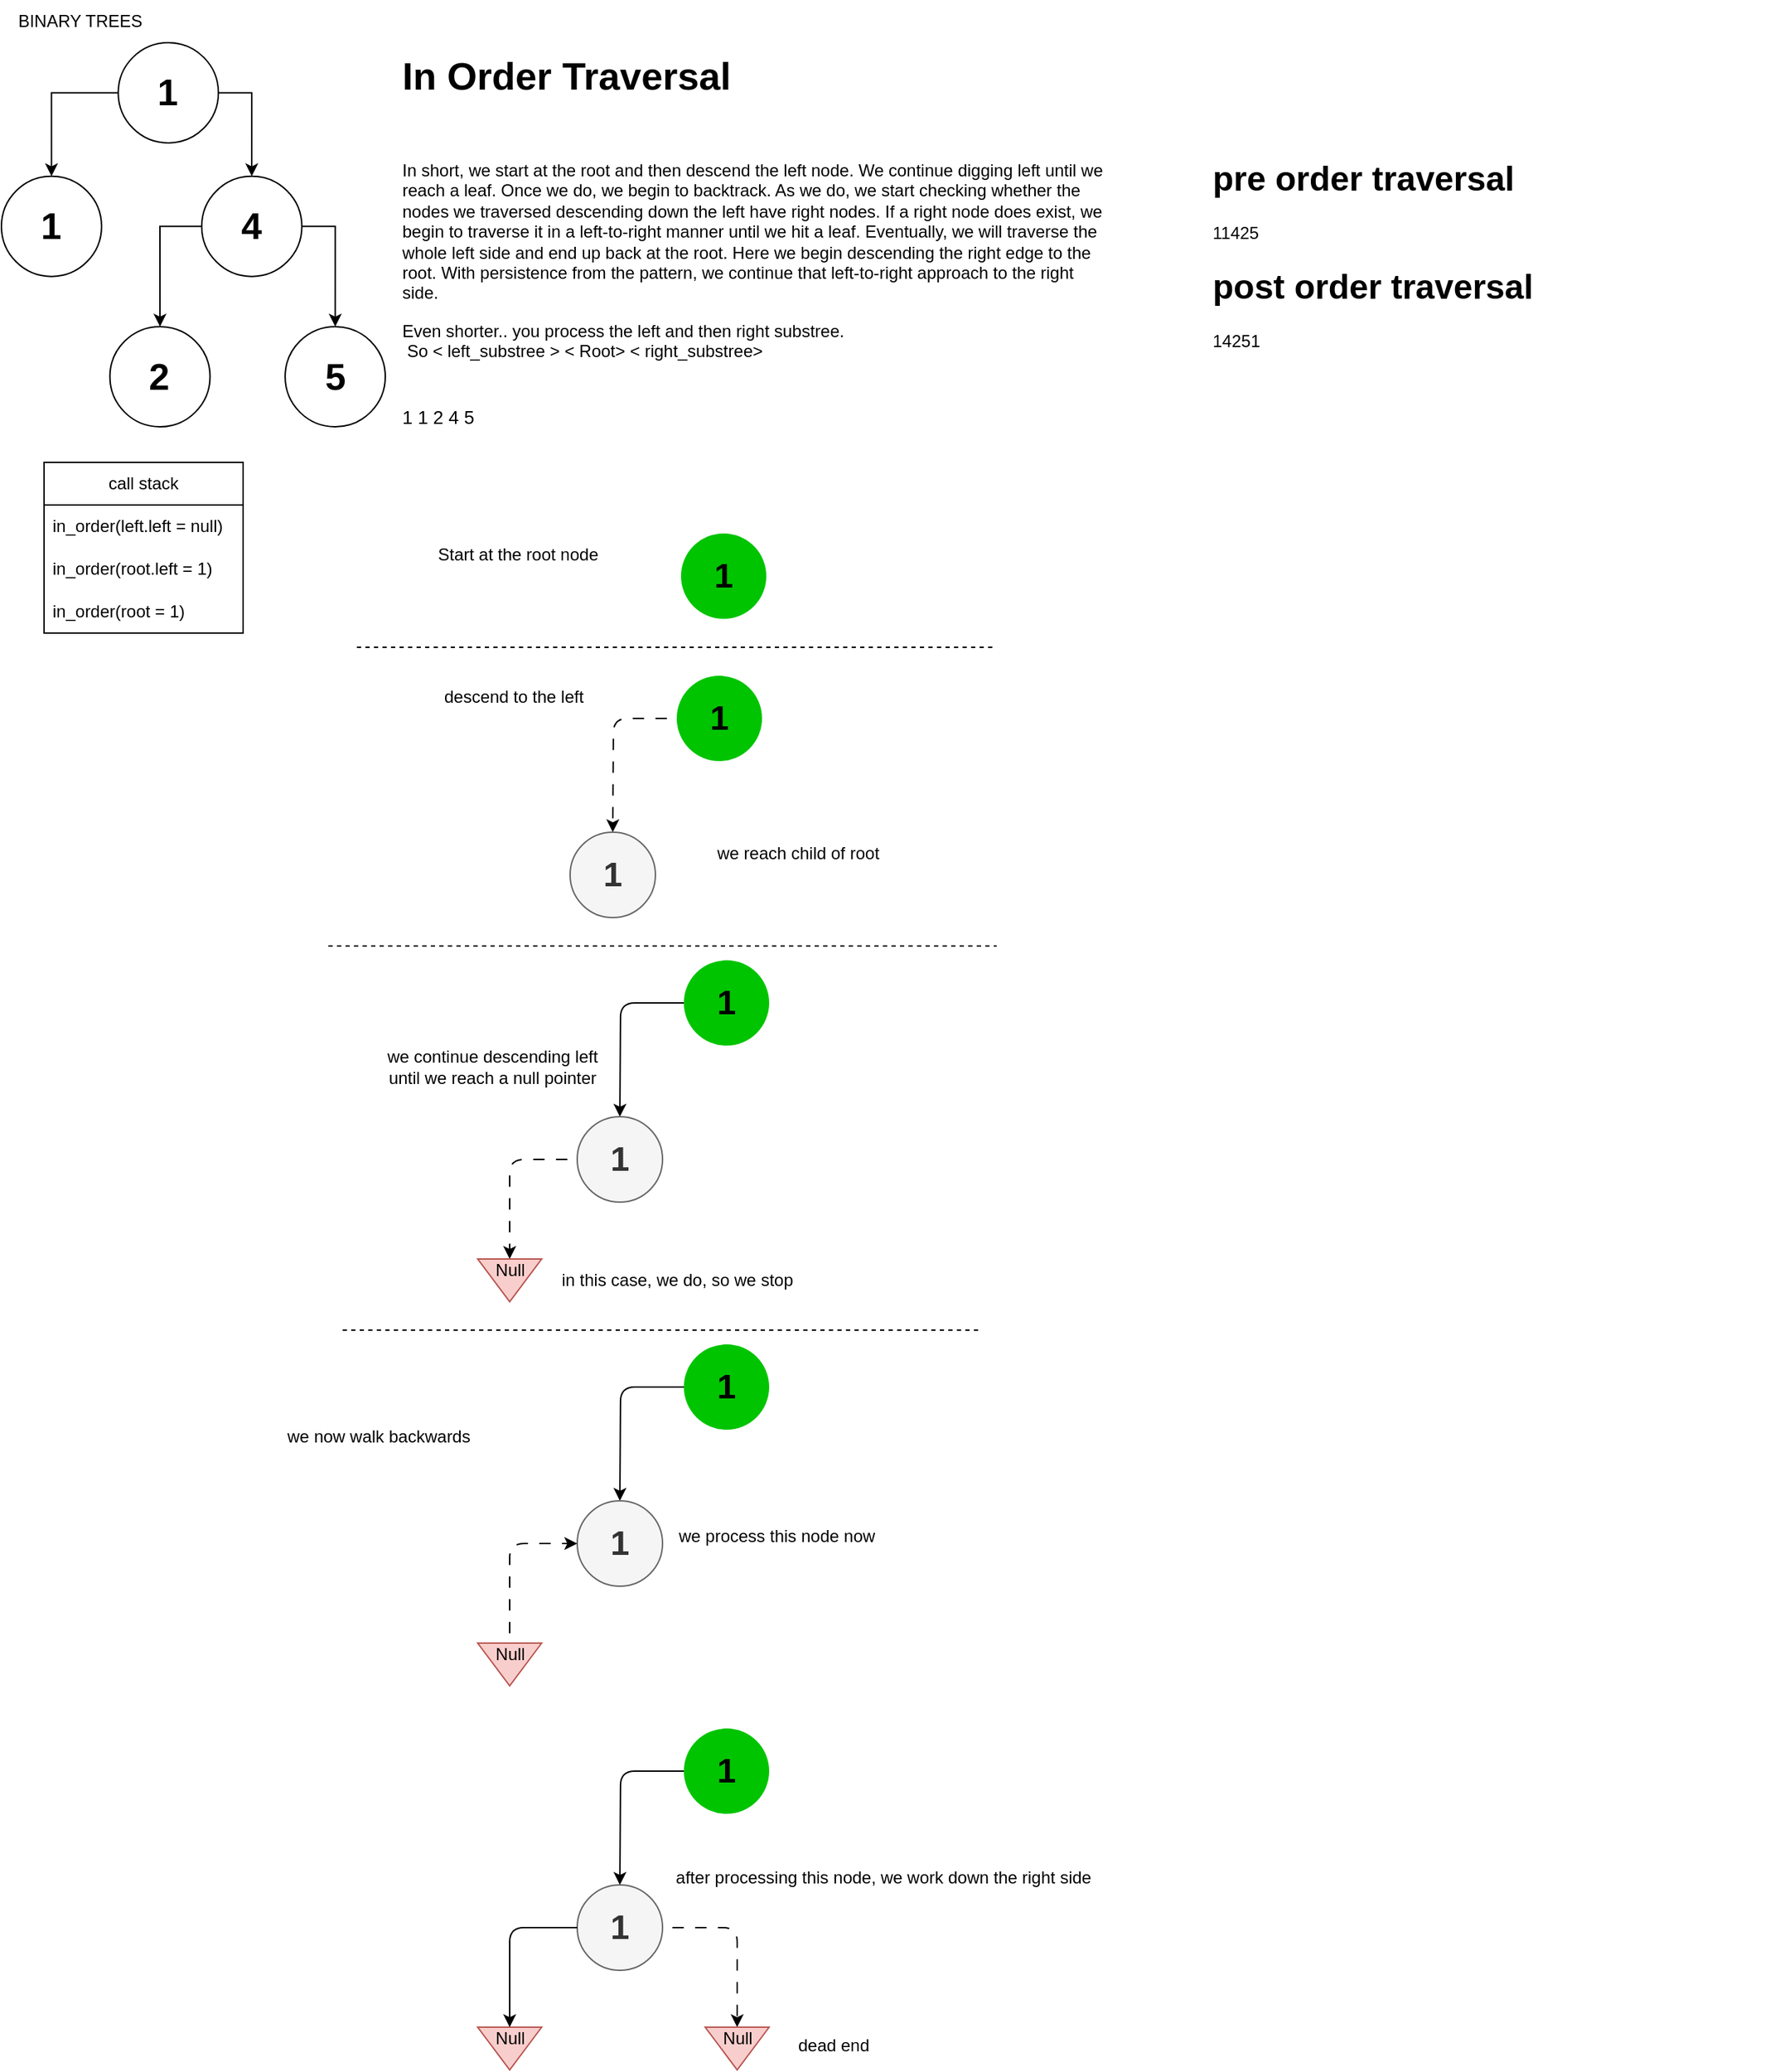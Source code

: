 <mxfile version="26.1.3">
  <diagram name="Page-1" id="28c0V_zp-TiMR2vPcXUR">
    <mxGraphModel dx="1056" dy="723" grid="1" gridSize="10" guides="1" tooltips="1" connect="1" arrows="1" fold="1" page="1" pageScale="1" pageWidth="850" pageHeight="1100" math="0" shadow="0">
      <root>
        <mxCell id="0" />
        <mxCell id="1" parent="0" />
        <mxCell id="guaXYUS1TbYIzlUZuqkM-14" value="&lt;br&gt;&lt;h1&gt;pre order traversal&lt;/h1&gt; 11425&lt;br&gt;&lt;h1&gt;post order traversal&lt;/h1&gt; 14251" style="text;whiteSpace=wrap;html=1;" parent="1" vertex="1">
          <mxGeometry x="860" y="80" width="400" height="180" as="geometry" />
        </mxCell>
        <mxCell id="guaXYUS1TbYIzlUZuqkM-16" value="BINARY TREES" style="text;html=1;align=center;verticalAlign=middle;resizable=0;points=[];autosize=1;strokeColor=none;fillColor=none;" parent="1" vertex="1">
          <mxGeometry x="10" y="5" width="110" height="30" as="geometry" />
        </mxCell>
        <mxCell id="guaXYUS1TbYIzlUZuqkM-18" value="&lt;h1&gt;&lt;font style=&quot;font-size: 13px;&quot; face=&quot;Helvetica&quot;&gt; &lt;/font&gt;&lt;font style=&quot;font-size: 27px;&quot; face=&quot;Helvetica&quot;&gt;In Order Traversal &lt;/font&gt;&lt;/h1&gt;&lt;p style=&quot;margin-left: 0px;&quot; align=&quot;left&quot;&gt;&lt;font style=&quot;line-height: 70%; font-size: 11px;&quot; face=&quot;Helvetica&quot;&gt;&lt;br&gt;&lt;/font&gt;&lt;/p&gt;&lt;p style=&quot;margin-left: 0px;&quot; align=&quot;left&quot;&gt;&lt;font face=&quot;Helvetica&quot;&gt;In short, we start at the root and then descend the left node. We continue digging left until we reach a leaf. Once we do, we begin to backtrack. As we do, we start checking whether the nodes we traversed descending down the left have right nodes. If a right node does exist, we begin to traverse it in a left-to-right manner until we hit a leaf. Eventually, we will traverse the whole left side and end up back at the root. Here we begin descending the right edge to the root. With persistence from the pattern, we continue that left-to-right approach to the right side.&lt;/font&gt;&lt;/p&gt;&lt;div&gt;&lt;font face=&quot;Helvetica&quot;&gt;Even shorter.. you process the left and then right substree.&lt;/font&gt;&lt;/div&gt;&lt;div&gt;&lt;font face=&quot;Helvetica&quot;&gt;&amp;nbsp;So &amp;lt; left_substree &amp;gt; &amp;lt; Root&amp;gt; &amp;lt; right_substree&amp;gt;&lt;/font&gt;&lt;/div&gt;&lt;div&gt;&lt;font style=&quot;font-size: 13px;&quot; face=&quot;Helvetica&quot;&gt;&lt;br&gt;&lt;/font&gt;&lt;/div&gt;&lt;div&gt;&lt;font style=&quot;font-size: 13px;&quot; face=&quot;Helvetica&quot;&gt;&lt;br&gt;&lt;/font&gt;&lt;/div&gt;&lt;div&gt;&lt;font style=&quot;font-size: 13px;&quot; face=&quot;Helvetica&quot;&gt;1 1 2 4 5&lt;/font&gt;&lt;/div&gt;" style="text;whiteSpace=wrap;html=1;" parent="1" vertex="1">
          <mxGeometry x="290" y="20" width="500" height="280" as="geometry" />
        </mxCell>
        <mxCell id="guaXYUS1TbYIzlUZuqkM-19" value="" style="group" parent="1" vertex="1" connectable="0">
          <mxGeometry x="10" y="35" width="270" height="270" as="geometry" />
        </mxCell>
        <mxCell id="guaXYUS1TbYIzlUZuqkM-20" style="edgeStyle=orthogonalEdgeStyle;rounded=0;orthogonalLoop=1;jettySize=auto;html=1;exitX=1;exitY=0.5;exitDx=0;exitDy=0;entryX=0.5;entryY=0;entryDx=0;entryDy=0;" parent="guaXYUS1TbYIzlUZuqkM-19" source="guaXYUS1TbYIzlUZuqkM-22" target="guaXYUS1TbYIzlUZuqkM-25" edge="1">
          <mxGeometry relative="1" as="geometry" />
        </mxCell>
        <mxCell id="guaXYUS1TbYIzlUZuqkM-21" style="edgeStyle=orthogonalEdgeStyle;rounded=0;orthogonalLoop=1;jettySize=auto;html=1;exitX=0;exitY=0.5;exitDx=0;exitDy=0;entryX=0.5;entryY=0;entryDx=0;entryDy=0;" parent="guaXYUS1TbYIzlUZuqkM-19" source="guaXYUS1TbYIzlUZuqkM-22" target="guaXYUS1TbYIzlUZuqkM-26" edge="1">
          <mxGeometry relative="1" as="geometry" />
        </mxCell>
        <mxCell id="guaXYUS1TbYIzlUZuqkM-22" value="1" style="ellipse;whiteSpace=wrap;html=1;aspect=fixed;fontSize=26;fontStyle=1" parent="guaXYUS1TbYIzlUZuqkM-19" vertex="1">
          <mxGeometry x="82.174" width="70.435" height="70.435" as="geometry" />
        </mxCell>
        <mxCell id="guaXYUS1TbYIzlUZuqkM-23" style="edgeStyle=orthogonalEdgeStyle;rounded=0;orthogonalLoop=1;jettySize=auto;html=1;exitX=1;exitY=0.5;exitDx=0;exitDy=0;entryX=0.5;entryY=0;entryDx=0;entryDy=0;" parent="guaXYUS1TbYIzlUZuqkM-19" source="guaXYUS1TbYIzlUZuqkM-25" target="guaXYUS1TbYIzlUZuqkM-27" edge="1">
          <mxGeometry relative="1" as="geometry" />
        </mxCell>
        <mxCell id="guaXYUS1TbYIzlUZuqkM-24" style="edgeStyle=orthogonalEdgeStyle;rounded=0;orthogonalLoop=1;jettySize=auto;html=1;exitX=0;exitY=0.5;exitDx=0;exitDy=0;" parent="guaXYUS1TbYIzlUZuqkM-19" source="guaXYUS1TbYIzlUZuqkM-25" target="guaXYUS1TbYIzlUZuqkM-28" edge="1">
          <mxGeometry relative="1" as="geometry" />
        </mxCell>
        <mxCell id="guaXYUS1TbYIzlUZuqkM-25" value="4" style="ellipse;whiteSpace=wrap;html=1;aspect=fixed;fontSize=26;fontStyle=1" parent="guaXYUS1TbYIzlUZuqkM-19" vertex="1">
          <mxGeometry x="140.87" y="93.913" width="70.435" height="70.435" as="geometry" />
        </mxCell>
        <mxCell id="guaXYUS1TbYIzlUZuqkM-26" value="1" style="ellipse;whiteSpace=wrap;html=1;aspect=fixed;fontSize=26;fontStyle=1" parent="guaXYUS1TbYIzlUZuqkM-19" vertex="1">
          <mxGeometry y="93.913" width="70.435" height="70.435" as="geometry" />
        </mxCell>
        <mxCell id="guaXYUS1TbYIzlUZuqkM-27" value="5" style="ellipse;whiteSpace=wrap;html=1;aspect=fixed;fontSize=26;fontStyle=1" parent="guaXYUS1TbYIzlUZuqkM-19" vertex="1">
          <mxGeometry x="199.565" y="199.565" width="70.435" height="70.435" as="geometry" />
        </mxCell>
        <mxCell id="guaXYUS1TbYIzlUZuqkM-28" value="2" style="ellipse;whiteSpace=wrap;html=1;aspect=fixed;fontSize=26;fontStyle=1" parent="guaXYUS1TbYIzlUZuqkM-19" vertex="1">
          <mxGeometry x="76.304" y="199.565" width="70.435" height="70.435" as="geometry" />
        </mxCell>
        <mxCell id="guaXYUS1TbYIzlUZuqkM-41" value="" style="group;movable=1;resizable=1;rotatable=1;deletable=1;editable=1;locked=0;connectable=1;" parent="1" vertex="1" connectable="0">
          <mxGeometry x="303" y="380" width="245" height="60" as="geometry" />
        </mxCell>
        <mxCell id="guaXYUS1TbYIzlUZuqkM-29" value="Start at the root node" style="text;html=1;align=center;verticalAlign=middle;resizable=1;points=[];autosize=1;strokeColor=none;fillColor=none;movable=1;rotatable=1;deletable=1;editable=1;locked=0;connectable=1;" parent="guaXYUS1TbYIzlUZuqkM-41" vertex="1">
          <mxGeometry width="140" height="30" as="geometry" />
        </mxCell>
        <mxCell id="guaXYUS1TbYIzlUZuqkM-1" value="1" style="ellipse;whiteSpace=wrap;html=1;aspect=fixed;fillColor=#00C400;strokeColor=none;gradientColor=none;fontStyle=1;fontSize=24;movable=1;resizable=1;rotatable=1;deletable=1;editable=1;locked=0;connectable=1;" parent="guaXYUS1TbYIzlUZuqkM-41" vertex="1">
          <mxGeometry x="185" width="60" height="60" as="geometry" />
        </mxCell>
        <mxCell id="guaXYUS1TbYIzlUZuqkM-42" value="" style="group" parent="1" vertex="1" connectable="0">
          <mxGeometry x="310" y="480" width="330" height="170" as="geometry" />
        </mxCell>
        <mxCell id="guaXYUS1TbYIzlUZuqkM-35" value="descend to the left" style="text;html=1;align=center;verticalAlign=middle;resizable=0;points=[];autosize=1;strokeColor=none;fillColor=none;" parent="guaXYUS1TbYIzlUZuqkM-42" vertex="1">
          <mxGeometry width="120" height="30" as="geometry" />
        </mxCell>
        <mxCell id="guaXYUS1TbYIzlUZuqkM-36" style="edgeStyle=orthogonalEdgeStyle;rounded=1;orthogonalLoop=1;jettySize=auto;html=1;exitX=0;exitY=0.5;exitDx=0;exitDy=0;curved=0;flowAnimation=1;" parent="guaXYUS1TbYIzlUZuqkM-42" source="guaXYUS1TbYIzlUZuqkM-37" edge="1">
          <mxGeometry relative="1" as="geometry">
            <mxPoint x="130" y="110" as="targetPoint" />
          </mxGeometry>
        </mxCell>
        <mxCell id="guaXYUS1TbYIzlUZuqkM-37" value="1" style="ellipse;whiteSpace=wrap;html=1;aspect=fixed;fillColor=#00C400;strokeColor=none;gradientColor=none;fontStyle=1;fontSize=24;" parent="guaXYUS1TbYIzlUZuqkM-42" vertex="1">
          <mxGeometry x="175" width="60" height="60" as="geometry" />
        </mxCell>
        <mxCell id="guaXYUS1TbYIzlUZuqkM-38" value="1" style="ellipse;whiteSpace=wrap;html=1;aspect=fixed;fillColor=#f5f5f5;strokeColor=#666666;fontStyle=1;fontSize=24;fontColor=#333333;" parent="guaXYUS1TbYIzlUZuqkM-42" vertex="1">
          <mxGeometry x="100" y="110" width="60" height="60" as="geometry" />
        </mxCell>
        <mxCell id="guaXYUS1TbYIzlUZuqkM-39" value="we reach child of root" style="text;html=1;align=center;verticalAlign=middle;resizable=0;points=[];autosize=1;strokeColor=none;fillColor=none;" parent="guaXYUS1TbYIzlUZuqkM-42" vertex="1">
          <mxGeometry x="190" y="110" width="140" height="30" as="geometry" />
        </mxCell>
        <mxCell id="guaXYUS1TbYIzlUZuqkM-65" value="" style="group" parent="1" vertex="1" connectable="0">
          <mxGeometry x="270" y="680" width="310" height="240" as="geometry" />
        </mxCell>
        <mxCell id="guaXYUS1TbYIzlUZuqkM-44" value="we continue descending left &lt;br&gt;until we reach a null pointer" style="text;html=1;align=center;verticalAlign=middle;resizable=0;points=[];autosize=1;strokeColor=none;fillColor=none;" parent="guaXYUS1TbYIzlUZuqkM-65" vertex="1">
          <mxGeometry y="55" width="170" height="40" as="geometry" />
        </mxCell>
        <mxCell id="guaXYUS1TbYIzlUZuqkM-45" style="edgeStyle=orthogonalEdgeStyle;rounded=1;orthogonalLoop=1;jettySize=auto;html=1;exitX=0;exitY=0.5;exitDx=0;exitDy=0;curved=0;flowAnimation=0;" parent="guaXYUS1TbYIzlUZuqkM-65" source="guaXYUS1TbYIzlUZuqkM-46" edge="1">
          <mxGeometry relative="1" as="geometry">
            <mxPoint x="175" y="110" as="targetPoint" />
          </mxGeometry>
        </mxCell>
        <mxCell id="guaXYUS1TbYIzlUZuqkM-46" value="1" style="ellipse;whiteSpace=wrap;html=1;aspect=fixed;fillColor=#00C400;strokeColor=none;gradientColor=none;fontStyle=1;fontSize=24;" parent="guaXYUS1TbYIzlUZuqkM-65" vertex="1">
          <mxGeometry x="220" width="60" height="60" as="geometry" />
        </mxCell>
        <mxCell id="guaXYUS1TbYIzlUZuqkM-47" value="1" style="ellipse;whiteSpace=wrap;html=1;aspect=fixed;fillColor=#f5f5f5;strokeColor=#666666;fontStyle=1;fontSize=24;fontColor=#333333;" parent="guaXYUS1TbYIzlUZuqkM-65" vertex="1">
          <mxGeometry x="145" y="110" width="60" height="60" as="geometry" />
        </mxCell>
        <mxCell id="guaXYUS1TbYIzlUZuqkM-52" value="" style="edgeStyle=orthogonalEdgeStyle;rounded=1;orthogonalLoop=1;jettySize=auto;html=1;exitX=0;exitY=0.5;exitDx=0;exitDy=0;flowAnimation=1;curved=0;entryX=0;entryY=0.5;entryDx=0;entryDy=0;" parent="guaXYUS1TbYIzlUZuqkM-65" source="guaXYUS1TbYIzlUZuqkM-47" target="guaXYUS1TbYIzlUZuqkM-59" edge="1">
          <mxGeometry relative="1" as="geometry">
            <mxPoint x="90" y="200" as="targetPoint" />
            <mxPoint x="145" y="140" as="sourcePoint" />
          </mxGeometry>
        </mxCell>
        <mxCell id="guaXYUS1TbYIzlUZuqkM-62" value="" style="group" parent="guaXYUS1TbYIzlUZuqkM-65" vertex="1" connectable="0">
          <mxGeometry x="75" y="210" width="45" height="30" as="geometry" />
        </mxCell>
        <mxCell id="guaXYUS1TbYIzlUZuqkM-59" value="" style="triangle;whiteSpace=wrap;html=1;rotation=90;fillColor=#f8cecc;strokeColor=#b85450;" parent="guaXYUS1TbYIzlUZuqkM-62" vertex="1">
          <mxGeometry x="7.5" y="-7.5" width="30" height="45" as="geometry" />
        </mxCell>
        <mxCell id="guaXYUS1TbYIzlUZuqkM-61" value="Null" style="text;html=1;align=center;verticalAlign=middle;whiteSpace=wrap;rounded=0;" parent="guaXYUS1TbYIzlUZuqkM-62" vertex="1">
          <mxGeometry x="7.5" width="30" height="15" as="geometry" />
        </mxCell>
        <mxCell id="guaXYUS1TbYIzlUZuqkM-63" value="in this case, we do, so we stop" style="text;html=1;align=center;verticalAlign=middle;resizable=0;points=[];autosize=1;strokeColor=none;fillColor=none;" parent="guaXYUS1TbYIzlUZuqkM-65" vertex="1">
          <mxGeometry x="120" y="210" width="190" height="30" as="geometry" />
        </mxCell>
        <mxCell id="PHoDI3Z7Dd6WKzNwkaG9-5" value="call stack" style="swimlane;fontStyle=0;childLayout=stackLayout;horizontal=1;startSize=30;horizontalStack=0;resizeParent=1;resizeParentMax=0;resizeLast=0;collapsible=1;marginBottom=0;whiteSpace=wrap;html=1;" vertex="1" parent="1">
          <mxGeometry x="40" y="330" width="140" height="120" as="geometry" />
        </mxCell>
        <mxCell id="PHoDI3Z7Dd6WKzNwkaG9-6" value="in_order(left.left = null)" style="text;strokeColor=none;fillColor=none;align=left;verticalAlign=middle;spacingLeft=4;spacingRight=4;overflow=hidden;points=[[0,0.5],[1,0.5]];portConstraint=eastwest;rotatable=0;whiteSpace=wrap;html=1;" vertex="1" parent="PHoDI3Z7Dd6WKzNwkaG9-5">
          <mxGeometry y="30" width="140" height="30" as="geometry" />
        </mxCell>
        <mxCell id="PHoDI3Z7Dd6WKzNwkaG9-7" value="in_order(root.left = 1)" style="text;strokeColor=none;fillColor=none;align=left;verticalAlign=middle;spacingLeft=4;spacingRight=4;overflow=hidden;points=[[0,0.5],[1,0.5]];portConstraint=eastwest;rotatable=0;whiteSpace=wrap;html=1;" vertex="1" parent="PHoDI3Z7Dd6WKzNwkaG9-5">
          <mxGeometry y="60" width="140" height="30" as="geometry" />
        </mxCell>
        <mxCell id="PHoDI3Z7Dd6WKzNwkaG9-8" value="in_order(root = 1)" style="text;strokeColor=none;fillColor=none;align=left;verticalAlign=middle;spacingLeft=4;spacingRight=4;overflow=hidden;points=[[0,0.5],[1,0.5]];portConstraint=eastwest;rotatable=0;whiteSpace=wrap;html=1;" vertex="1" parent="PHoDI3Z7Dd6WKzNwkaG9-5">
          <mxGeometry y="90" width="140" height="30" as="geometry" />
        </mxCell>
        <mxCell id="PHoDI3Z7Dd6WKzNwkaG9-9" value="" style="endArrow=none;dashed=1;html=1;rounded=0;" edge="1" parent="1">
          <mxGeometry width="50" height="50" relative="1" as="geometry">
            <mxPoint x="260" y="460" as="sourcePoint" />
            <mxPoint x="710" y="460" as="targetPoint" />
          </mxGeometry>
        </mxCell>
        <mxCell id="PHoDI3Z7Dd6WKzNwkaG9-10" value="" style="endArrow=none;dashed=1;html=1;rounded=0;" edge="1" parent="1">
          <mxGeometry width="50" height="50" relative="1" as="geometry">
            <mxPoint x="240" y="670" as="sourcePoint" />
            <mxPoint x="710" y="670" as="targetPoint" />
          </mxGeometry>
        </mxCell>
        <mxCell id="PHoDI3Z7Dd6WKzNwkaG9-11" value="" style="endArrow=none;dashed=1;html=1;rounded=0;" edge="1" parent="1">
          <mxGeometry width="50" height="50" relative="1" as="geometry">
            <mxPoint x="250" y="940" as="sourcePoint" />
            <mxPoint x="700" y="940" as="targetPoint" />
          </mxGeometry>
        </mxCell>
        <mxCell id="PHoDI3Z7Dd6WKzNwkaG9-30" value="" style="group" vertex="1" connectable="0" parent="1">
          <mxGeometry x="200" y="950" width="435" height="240" as="geometry" />
        </mxCell>
        <mxCell id="guaXYUS1TbYIzlUZuqkM-69" value="1" style="ellipse;whiteSpace=wrap;html=1;aspect=fixed;fillColor=#00C400;strokeColor=none;gradientColor=none;fontStyle=1;fontSize=24;" parent="PHoDI3Z7Dd6WKzNwkaG9-30" vertex="1">
          <mxGeometry x="290" width="60" height="60" as="geometry" />
        </mxCell>
        <mxCell id="PHoDI3Z7Dd6WKzNwkaG9-20" value="" style="group" vertex="1" connectable="0" parent="PHoDI3Z7Dd6WKzNwkaG9-30">
          <mxGeometry y="50" width="435" height="190" as="geometry" />
        </mxCell>
        <mxCell id="guaXYUS1TbYIzlUZuqkM-76" value="we now walk backwards" style="text;html=1;align=center;verticalAlign=middle;resizable=0;points=[];autosize=1;strokeColor=none;fillColor=none;" parent="PHoDI3Z7Dd6WKzNwkaG9-20" vertex="1">
          <mxGeometry width="150" height="30" as="geometry" />
        </mxCell>
        <mxCell id="PHoDI3Z7Dd6WKzNwkaG9-13" value="we process this node now" style="text;html=1;align=center;verticalAlign=middle;resizable=0;points=[];autosize=1;strokeColor=none;fillColor=none;" vertex="1" parent="PHoDI3Z7Dd6WKzNwkaG9-20">
          <mxGeometry x="275" y="70" width="160" height="30" as="geometry" />
        </mxCell>
        <mxCell id="guaXYUS1TbYIzlUZuqkM-68" style="edgeStyle=orthogonalEdgeStyle;rounded=1;orthogonalLoop=1;jettySize=auto;html=1;exitX=0;exitY=0.5;exitDx=0;exitDy=0;curved=0;flowAnimation=0;" parent="PHoDI3Z7Dd6WKzNwkaG9-20" source="guaXYUS1TbYIzlUZuqkM-69" edge="1">
          <mxGeometry relative="1" as="geometry">
            <mxPoint x="245" y="60" as="targetPoint" />
          </mxGeometry>
        </mxCell>
        <mxCell id="guaXYUS1TbYIzlUZuqkM-70" value="1" style="ellipse;whiteSpace=wrap;html=1;aspect=fixed;fontStyle=1;fontSize=24;fillColor=#f5f5f5;fontColor=#333333;strokeColor=#666666;" parent="PHoDI3Z7Dd6WKzNwkaG9-20" vertex="1">
          <mxGeometry x="215" y="60" width="60" height="60" as="geometry" />
        </mxCell>
        <mxCell id="guaXYUS1TbYIzlUZuqkM-72" value="" style="group" parent="PHoDI3Z7Dd6WKzNwkaG9-20" vertex="1" connectable="0">
          <mxGeometry x="145" y="160" width="45" height="30" as="geometry" />
        </mxCell>
        <mxCell id="guaXYUS1TbYIzlUZuqkM-73" value="" style="triangle;whiteSpace=wrap;html=1;rotation=90;fillColor=#f8cecc;strokeColor=#b85450;" parent="guaXYUS1TbYIzlUZuqkM-72" vertex="1">
          <mxGeometry x="7.5" y="-7.5" width="30" height="45" as="geometry" />
        </mxCell>
        <mxCell id="guaXYUS1TbYIzlUZuqkM-74" value="Null" style="text;html=1;align=center;verticalAlign=middle;whiteSpace=wrap;rounded=0;" parent="guaXYUS1TbYIzlUZuqkM-72" vertex="1">
          <mxGeometry x="7.5" width="30" height="15" as="geometry" />
        </mxCell>
        <mxCell id="PHoDI3Z7Dd6WKzNwkaG9-15" style="edgeStyle=orthogonalEdgeStyle;rounded=1;orthogonalLoop=1;jettySize=auto;html=1;exitX=0.5;exitY=0;exitDx=0;exitDy=0;entryX=0;entryY=0.5;entryDx=0;entryDy=0;curved=0;flowAnimation=1;" edge="1" parent="PHoDI3Z7Dd6WKzNwkaG9-20" source="guaXYUS1TbYIzlUZuqkM-74" target="guaXYUS1TbYIzlUZuqkM-70">
          <mxGeometry relative="1" as="geometry" />
        </mxCell>
        <mxCell id="PHoDI3Z7Dd6WKzNwkaG9-47" value="" style="group" vertex="1" connectable="0" parent="1">
          <mxGeometry x="345" y="1220" width="445" height="240" as="geometry" />
        </mxCell>
        <mxCell id="PHoDI3Z7Dd6WKzNwkaG9-32" value="1" style="ellipse;whiteSpace=wrap;html=1;aspect=fixed;fillColor=#00C400;strokeColor=none;gradientColor=none;fontStyle=1;fontSize=24;" vertex="1" parent="PHoDI3Z7Dd6WKzNwkaG9-47">
          <mxGeometry x="145" width="60" height="60" as="geometry" />
        </mxCell>
        <mxCell id="PHoDI3Z7Dd6WKzNwkaG9-35" value="after processing this node, we work down the right side" style="text;html=1;align=center;verticalAlign=middle;resizable=0;points=[];autosize=1;strokeColor=none;fillColor=none;" vertex="1" parent="PHoDI3Z7Dd6WKzNwkaG9-47">
          <mxGeometry x="125" y="90" width="320" height="30" as="geometry" />
        </mxCell>
        <mxCell id="PHoDI3Z7Dd6WKzNwkaG9-36" style="edgeStyle=orthogonalEdgeStyle;rounded=1;orthogonalLoop=1;jettySize=auto;html=1;exitX=0;exitY=0.5;exitDx=0;exitDy=0;curved=0;flowAnimation=0;" edge="1" parent="PHoDI3Z7Dd6WKzNwkaG9-47" source="PHoDI3Z7Dd6WKzNwkaG9-32">
          <mxGeometry relative="1" as="geometry">
            <mxPoint x="100" y="110" as="targetPoint" />
          </mxGeometry>
        </mxCell>
        <mxCell id="PHoDI3Z7Dd6WKzNwkaG9-42" style="edgeStyle=orthogonalEdgeStyle;rounded=1;orthogonalLoop=1;jettySize=auto;html=1;exitX=1;exitY=0.5;exitDx=0;exitDy=0;curved=0;entryX=0.5;entryY=0;entryDx=0;entryDy=0;flowAnimation=1;" edge="1" parent="PHoDI3Z7Dd6WKzNwkaG9-47" source="PHoDI3Z7Dd6WKzNwkaG9-37" target="PHoDI3Z7Dd6WKzNwkaG9-45">
          <mxGeometry relative="1" as="geometry">
            <mxPoint x="185" y="210" as="targetPoint" />
          </mxGeometry>
        </mxCell>
        <mxCell id="PHoDI3Z7Dd6WKzNwkaG9-37" value="1" style="ellipse;whiteSpace=wrap;html=1;aspect=fixed;fontStyle=1;fontSize=24;fillColor=#f5f5f5;fontColor=#333333;strokeColor=#666666;" vertex="1" parent="PHoDI3Z7Dd6WKzNwkaG9-47">
          <mxGeometry x="70" y="110" width="60" height="60" as="geometry" />
        </mxCell>
        <mxCell id="PHoDI3Z7Dd6WKzNwkaG9-38" value="" style="group" vertex="1" connectable="0" parent="PHoDI3Z7Dd6WKzNwkaG9-47">
          <mxGeometry y="210" width="45" height="30" as="geometry" />
        </mxCell>
        <mxCell id="PHoDI3Z7Dd6WKzNwkaG9-39" value="" style="triangle;whiteSpace=wrap;html=1;rotation=90;fillColor=#f8cecc;strokeColor=#b85450;" vertex="1" parent="PHoDI3Z7Dd6WKzNwkaG9-38">
          <mxGeometry x="7.5" y="-7.5" width="30" height="45" as="geometry" />
        </mxCell>
        <mxCell id="PHoDI3Z7Dd6WKzNwkaG9-40" value="Null" style="text;html=1;align=center;verticalAlign=middle;whiteSpace=wrap;rounded=0;" vertex="1" parent="PHoDI3Z7Dd6WKzNwkaG9-38">
          <mxGeometry x="7.5" width="30" height="15" as="geometry" />
        </mxCell>
        <mxCell id="PHoDI3Z7Dd6WKzNwkaG9-41" style="edgeStyle=orthogonalEdgeStyle;rounded=1;orthogonalLoop=1;jettySize=auto;html=1;exitX=0.5;exitY=0;exitDx=0;exitDy=0;entryX=0;entryY=0.5;entryDx=0;entryDy=0;curved=0;flowAnimation=0;endArrow=none;startFill=1;startArrow=classic;" edge="1" parent="PHoDI3Z7Dd6WKzNwkaG9-47" source="PHoDI3Z7Dd6WKzNwkaG9-40" target="PHoDI3Z7Dd6WKzNwkaG9-37">
          <mxGeometry relative="1" as="geometry" />
        </mxCell>
        <mxCell id="PHoDI3Z7Dd6WKzNwkaG9-43" value="" style="group" vertex="1" connectable="0" parent="PHoDI3Z7Dd6WKzNwkaG9-47">
          <mxGeometry x="160" y="210" width="45" height="30" as="geometry" />
        </mxCell>
        <mxCell id="PHoDI3Z7Dd6WKzNwkaG9-44" value="" style="triangle;whiteSpace=wrap;html=1;rotation=90;fillColor=#f8cecc;strokeColor=#b85450;" vertex="1" parent="PHoDI3Z7Dd6WKzNwkaG9-43">
          <mxGeometry x="7.5" y="-7.5" width="30" height="45" as="geometry" />
        </mxCell>
        <mxCell id="PHoDI3Z7Dd6WKzNwkaG9-45" value="Null" style="text;html=1;align=center;verticalAlign=middle;whiteSpace=wrap;rounded=0;" vertex="1" parent="PHoDI3Z7Dd6WKzNwkaG9-43">
          <mxGeometry x="7.5" width="30" height="15" as="geometry" />
        </mxCell>
        <mxCell id="PHoDI3Z7Dd6WKzNwkaG9-46" value="dead end" style="text;html=1;align=center;verticalAlign=middle;resizable=0;points=[];autosize=1;strokeColor=none;fillColor=none;" vertex="1" parent="PHoDI3Z7Dd6WKzNwkaG9-47">
          <mxGeometry x="215" y="208" width="70" height="30" as="geometry" />
        </mxCell>
      </root>
    </mxGraphModel>
  </diagram>
</mxfile>
